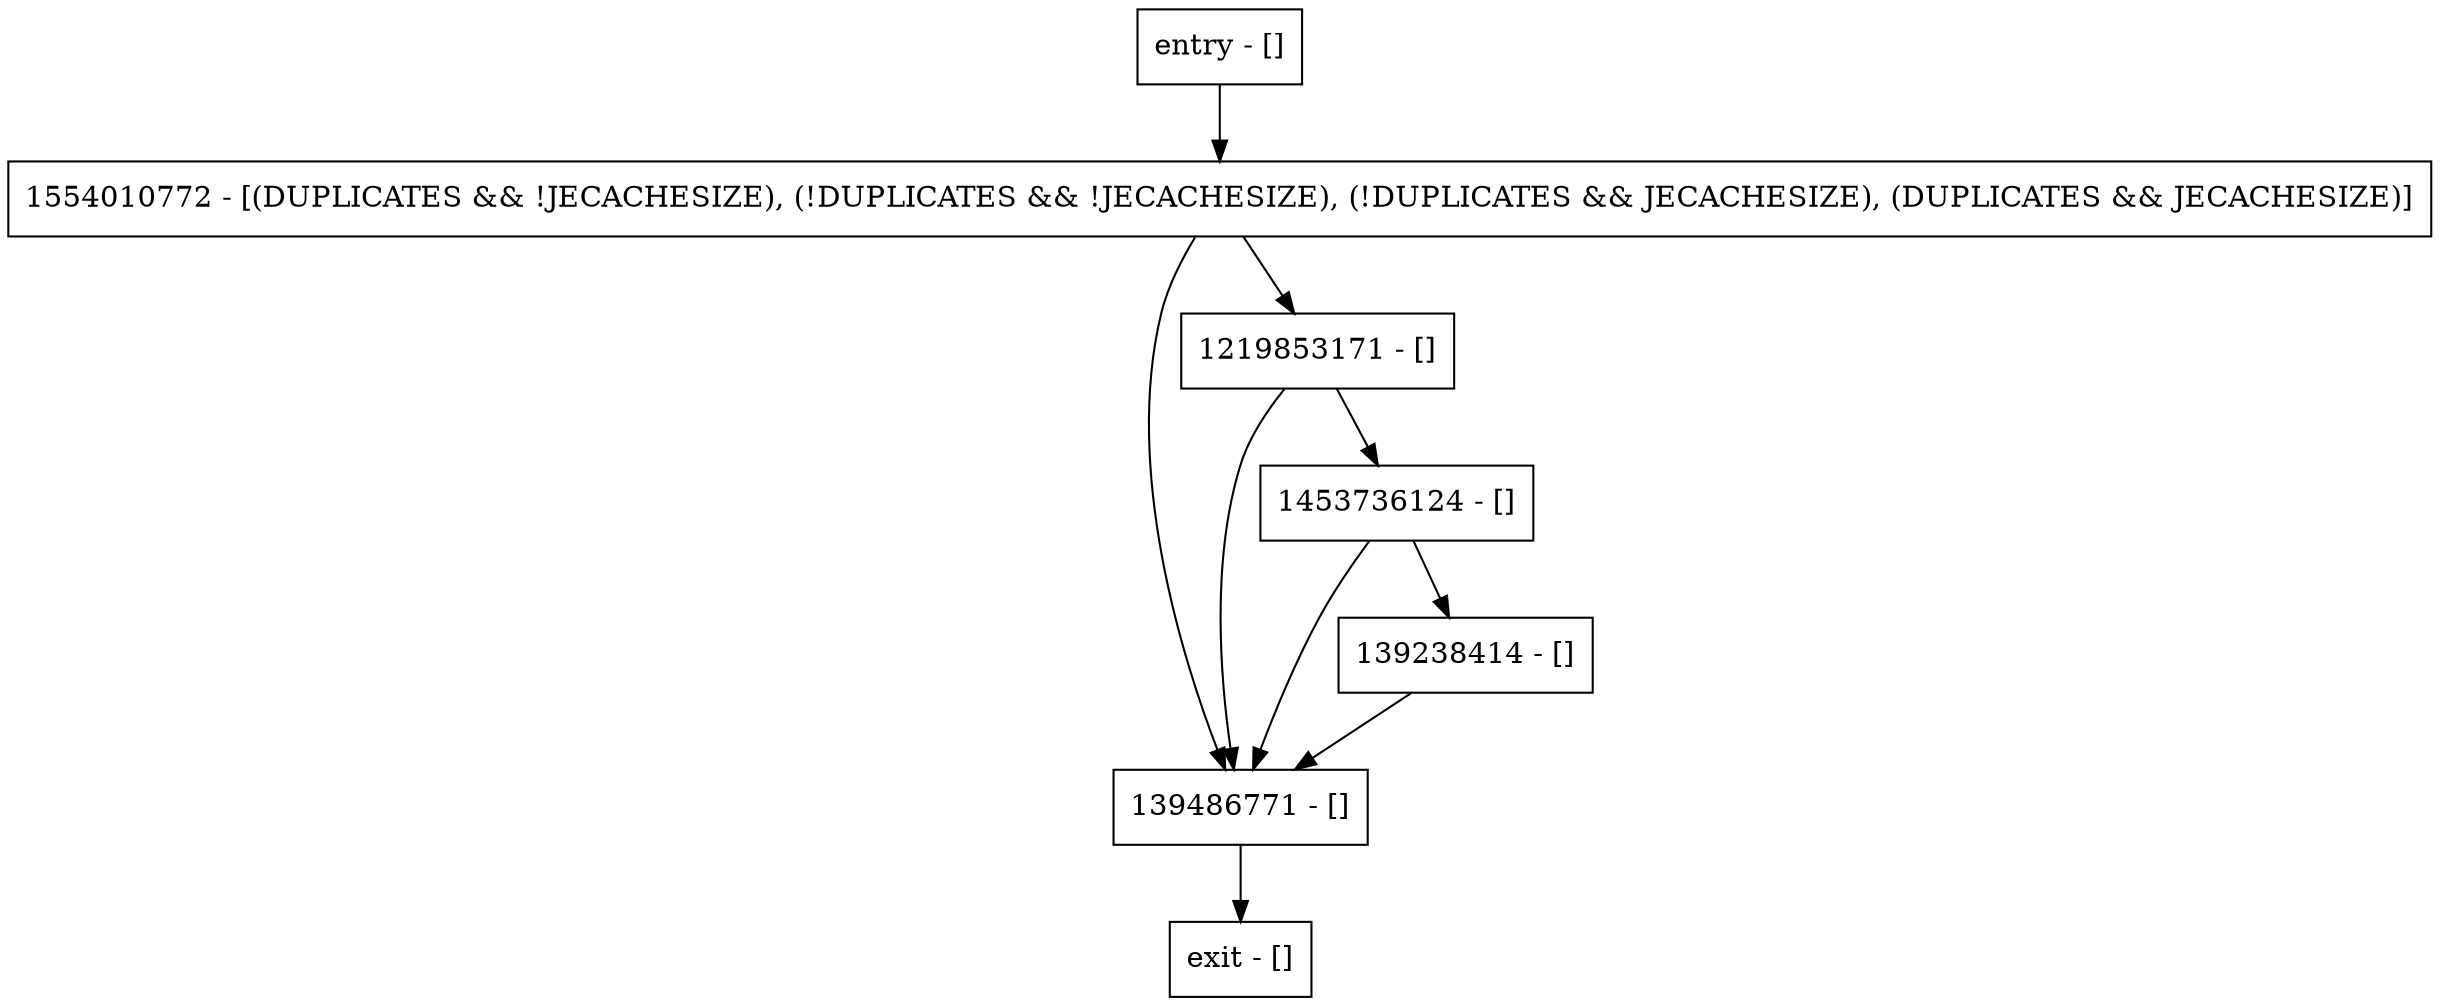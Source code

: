 digraph checkUpdatesAllowed {
node [shape=record];
entry [label="entry - []"];
exit [label="exit - []"];
139486771 [label="139486771 - []"];
139238414 [label="139238414 - []"];
1219853171 [label="1219853171 - []"];
1453736124 [label="1453736124 - []"];
1554010772 [label="1554010772 - [(DUPLICATES && !JECACHESIZE), (!DUPLICATES && !JECACHESIZE), (!DUPLICATES && JECACHESIZE), (DUPLICATES && JECACHESIZE)]"];
entry;
exit;
entry -> 1554010772;
139486771 -> exit;
139238414 -> 139486771;
1219853171 -> 139486771;
1219853171 -> 1453736124;
1453736124 -> 139486771;
1453736124 -> 139238414;
1554010772 -> 139486771;
1554010772 -> 1219853171;
}
